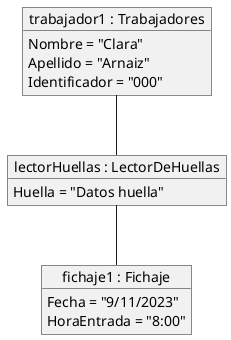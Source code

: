 @startuml Registro de un fichaje

object "trabajador1 : Trabajadores" as trabajador1 {
    Nombre = "Clara"
    Apellido = "Arnaiz"
    Identificador = "000"
}

object "lectorHuellas : LectorDeHuellas" as lectorHuellas {
    Huella = "Datos huella"
}

object "fichaje1 : Fichaje" as fichaje1 {
    Fecha = "9/11/2023"
    HoraEntrada = "8:00"
}

trabajador1 -- lectorHuellas
lectorHuellas -- fichaje1

@enduml
